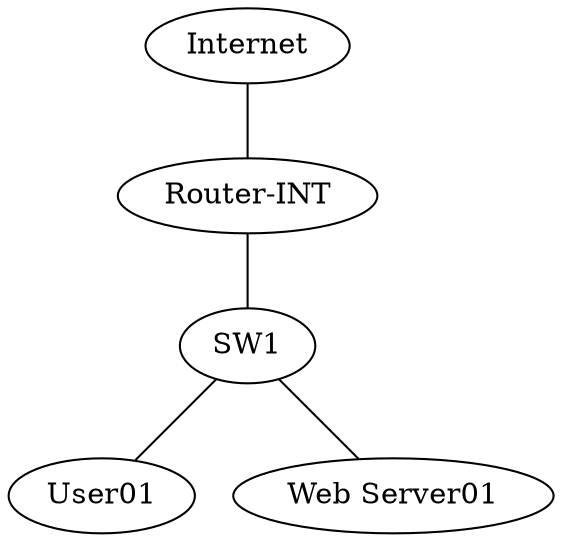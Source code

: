 graph {
	Internet
	"Router-INT"
	SW1
	User01
	"Web Server01"
		SW1 -- "Web Server01"
		SW1 -- User01
		"Router-INT" -- SW1
		Internet -- "Router-INT"
}
